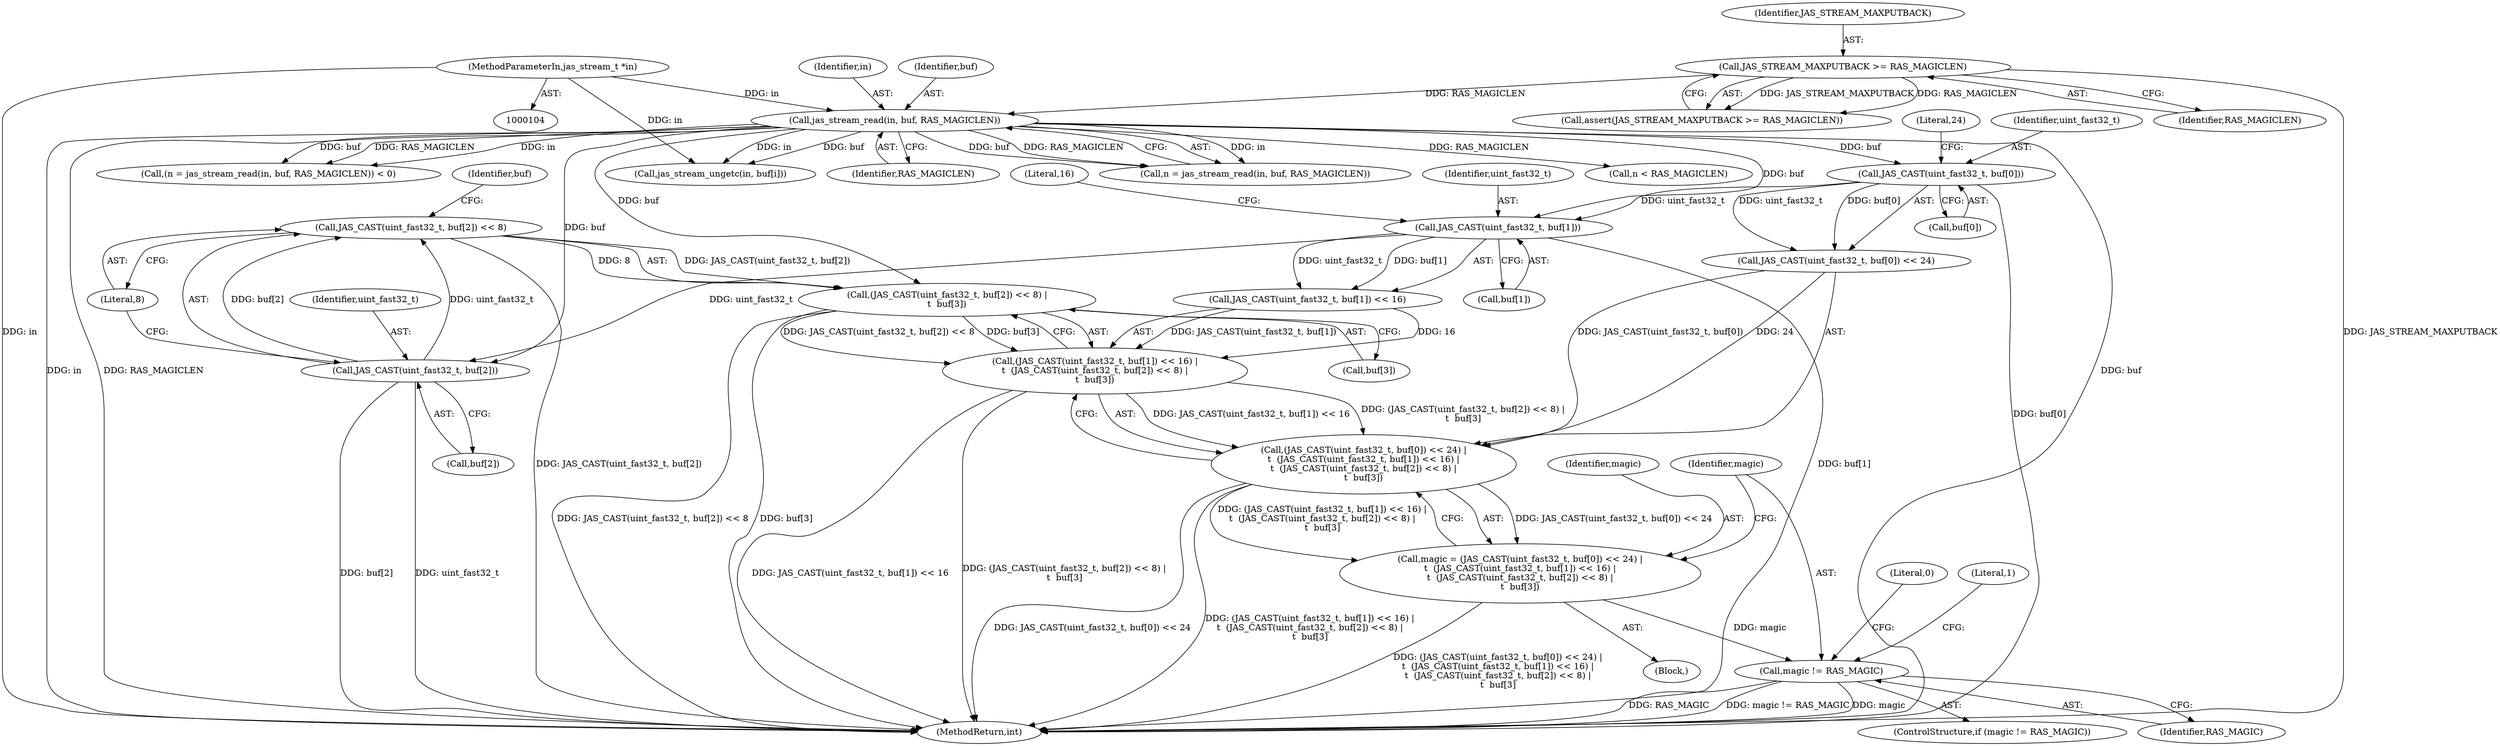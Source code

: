 digraph "0_jasper_d42b2388f7f8e0332c846675133acea151fc557a_47@array" {
"1000178" [label="(Call,(JAS_CAST(uint_fast32_t, buf[2]) << 8) |\n\t  buf[3])"];
"1000179" [label="(Call,JAS_CAST(uint_fast32_t, buf[2]) << 8)"];
"1000180" [label="(Call,JAS_CAST(uint_fast32_t, buf[2]))"];
"1000172" [label="(Call,JAS_CAST(uint_fast32_t, buf[1]))"];
"1000164" [label="(Call,JAS_CAST(uint_fast32_t, buf[0]))"];
"1000119" [label="(Call,jas_stream_read(in, buf, RAS_MAGICLEN))"];
"1000105" [label="(MethodParameterIn,jas_stream_t *in)"];
"1000112" [label="(Call,JAS_STREAM_MAXPUTBACK >= RAS_MAGICLEN)"];
"1000170" [label="(Call,(JAS_CAST(uint_fast32_t, buf[1]) << 16) |\n\t  (JAS_CAST(uint_fast32_t, buf[2]) << 8) |\n\t  buf[3])"];
"1000162" [label="(Call,(JAS_CAST(uint_fast32_t, buf[0]) << 24) |\n\t  (JAS_CAST(uint_fast32_t, buf[1]) << 16) |\n\t  (JAS_CAST(uint_fast32_t, buf[2]) << 8) |\n\t  buf[3])"];
"1000160" [label="(Call,magic = (JAS_CAST(uint_fast32_t, buf[0]) << 24) |\n\t  (JAS_CAST(uint_fast32_t, buf[1]) << 16) |\n\t  (JAS_CAST(uint_fast32_t, buf[2]) << 8) |\n\t  buf[3])"];
"1000190" [label="(Call,magic != RAS_MAGIC)"];
"1000120" [label="(Identifier,in)"];
"1000171" [label="(Call,JAS_CAST(uint_fast32_t, buf[1]) << 16)"];
"1000121" [label="(Identifier,buf)"];
"1000162" [label="(Call,(JAS_CAST(uint_fast32_t, buf[0]) << 24) |\n\t  (JAS_CAST(uint_fast32_t, buf[1]) << 16) |\n\t  (JAS_CAST(uint_fast32_t, buf[2]) << 8) |\n\t  buf[3])"];
"1000153" [label="(Call,n < RAS_MAGICLEN)"];
"1000160" [label="(Call,magic = (JAS_CAST(uint_fast32_t, buf[0]) << 24) |\n\t  (JAS_CAST(uint_fast32_t, buf[1]) << 16) |\n\t  (JAS_CAST(uint_fast32_t, buf[2]) << 8) |\n\t  buf[3])"];
"1000198" [label="(Literal,0)"];
"1000165" [label="(Identifier,uint_fast32_t)"];
"1000164" [label="(Call,JAS_CAST(uint_fast32_t, buf[0]))"];
"1000122" [label="(Identifier,RAS_MAGICLEN)"];
"1000180" [label="(Call,JAS_CAST(uint_fast32_t, buf[2]))"];
"1000189" [label="(ControlStructure,if (magic != RAS_MAGIC))"];
"1000177" [label="(Literal,16)"];
"1000192" [label="(Identifier,RAS_MAGIC)"];
"1000178" [label="(Call,(JAS_CAST(uint_fast32_t, buf[2]) << 8) |\n\t  buf[3])"];
"1000119" [label="(Call,jas_stream_read(in, buf, RAS_MAGICLEN))"];
"1000112" [label="(Call,JAS_STREAM_MAXPUTBACK >= RAS_MAGICLEN)"];
"1000105" [label="(MethodParameterIn,jas_stream_t *in)"];
"1000182" [label="(Call,buf[2])"];
"1000114" [label="(Identifier,RAS_MAGICLEN)"];
"1000163" [label="(Call,JAS_CAST(uint_fast32_t, buf[0]) << 24)"];
"1000170" [label="(Call,(JAS_CAST(uint_fast32_t, buf[1]) << 16) |\n\t  (JAS_CAST(uint_fast32_t, buf[2]) << 8) |\n\t  buf[3])"];
"1000186" [label="(Call,buf[3])"];
"1000161" [label="(Identifier,magic)"];
"1000190" [label="(Call,magic != RAS_MAGIC)"];
"1000191" [label="(Identifier,magic)"];
"1000166" [label="(Call,buf[0])"];
"1000187" [label="(Identifier,buf)"];
"1000106" [label="(Block,)"];
"1000173" [label="(Identifier,uint_fast32_t)"];
"1000116" [label="(Call,(n = jas_stream_read(in, buf, RAS_MAGICLEN)) < 0)"];
"1000179" [label="(Call,JAS_CAST(uint_fast32_t, buf[2]) << 8)"];
"1000199" [label="(MethodReturn,int)"];
"1000111" [label="(Call,assert(JAS_STREAM_MAXPUTBACK >= RAS_MAGICLEN))"];
"1000113" [label="(Identifier,JAS_STREAM_MAXPUTBACK)"];
"1000169" [label="(Literal,24)"];
"1000172" [label="(Call,JAS_CAST(uint_fast32_t, buf[1]))"];
"1000142" [label="(Call,jas_stream_ungetc(in, buf[i]))"];
"1000117" [label="(Call,n = jas_stream_read(in, buf, RAS_MAGICLEN))"];
"1000196" [label="(Literal,1)"];
"1000181" [label="(Identifier,uint_fast32_t)"];
"1000185" [label="(Literal,8)"];
"1000174" [label="(Call,buf[1])"];
"1000178" -> "1000170"  [label="AST: "];
"1000178" -> "1000186"  [label="CFG: "];
"1000179" -> "1000178"  [label="AST: "];
"1000186" -> "1000178"  [label="AST: "];
"1000170" -> "1000178"  [label="CFG: "];
"1000178" -> "1000199"  [label="DDG: JAS_CAST(uint_fast32_t, buf[2]) << 8"];
"1000178" -> "1000199"  [label="DDG: buf[3]"];
"1000178" -> "1000170"  [label="DDG: JAS_CAST(uint_fast32_t, buf[2]) << 8"];
"1000178" -> "1000170"  [label="DDG: buf[3]"];
"1000179" -> "1000178"  [label="DDG: JAS_CAST(uint_fast32_t, buf[2])"];
"1000179" -> "1000178"  [label="DDG: 8"];
"1000119" -> "1000178"  [label="DDG: buf"];
"1000179" -> "1000185"  [label="CFG: "];
"1000180" -> "1000179"  [label="AST: "];
"1000185" -> "1000179"  [label="AST: "];
"1000187" -> "1000179"  [label="CFG: "];
"1000179" -> "1000199"  [label="DDG: JAS_CAST(uint_fast32_t, buf[2])"];
"1000180" -> "1000179"  [label="DDG: uint_fast32_t"];
"1000180" -> "1000179"  [label="DDG: buf[2]"];
"1000180" -> "1000182"  [label="CFG: "];
"1000181" -> "1000180"  [label="AST: "];
"1000182" -> "1000180"  [label="AST: "];
"1000185" -> "1000180"  [label="CFG: "];
"1000180" -> "1000199"  [label="DDG: uint_fast32_t"];
"1000180" -> "1000199"  [label="DDG: buf[2]"];
"1000172" -> "1000180"  [label="DDG: uint_fast32_t"];
"1000119" -> "1000180"  [label="DDG: buf"];
"1000172" -> "1000171"  [label="AST: "];
"1000172" -> "1000174"  [label="CFG: "];
"1000173" -> "1000172"  [label="AST: "];
"1000174" -> "1000172"  [label="AST: "];
"1000177" -> "1000172"  [label="CFG: "];
"1000172" -> "1000199"  [label="DDG: buf[1]"];
"1000172" -> "1000171"  [label="DDG: uint_fast32_t"];
"1000172" -> "1000171"  [label="DDG: buf[1]"];
"1000164" -> "1000172"  [label="DDG: uint_fast32_t"];
"1000119" -> "1000172"  [label="DDG: buf"];
"1000164" -> "1000163"  [label="AST: "];
"1000164" -> "1000166"  [label="CFG: "];
"1000165" -> "1000164"  [label="AST: "];
"1000166" -> "1000164"  [label="AST: "];
"1000169" -> "1000164"  [label="CFG: "];
"1000164" -> "1000199"  [label="DDG: buf[0]"];
"1000164" -> "1000163"  [label="DDG: uint_fast32_t"];
"1000164" -> "1000163"  [label="DDG: buf[0]"];
"1000119" -> "1000164"  [label="DDG: buf"];
"1000119" -> "1000117"  [label="AST: "];
"1000119" -> "1000122"  [label="CFG: "];
"1000120" -> "1000119"  [label="AST: "];
"1000121" -> "1000119"  [label="AST: "];
"1000122" -> "1000119"  [label="AST: "];
"1000117" -> "1000119"  [label="CFG: "];
"1000119" -> "1000199"  [label="DDG: buf"];
"1000119" -> "1000199"  [label="DDG: in"];
"1000119" -> "1000199"  [label="DDG: RAS_MAGICLEN"];
"1000119" -> "1000116"  [label="DDG: in"];
"1000119" -> "1000116"  [label="DDG: buf"];
"1000119" -> "1000116"  [label="DDG: RAS_MAGICLEN"];
"1000119" -> "1000117"  [label="DDG: in"];
"1000119" -> "1000117"  [label="DDG: buf"];
"1000119" -> "1000117"  [label="DDG: RAS_MAGICLEN"];
"1000105" -> "1000119"  [label="DDG: in"];
"1000112" -> "1000119"  [label="DDG: RAS_MAGICLEN"];
"1000119" -> "1000142"  [label="DDG: in"];
"1000119" -> "1000142"  [label="DDG: buf"];
"1000119" -> "1000153"  [label="DDG: RAS_MAGICLEN"];
"1000105" -> "1000104"  [label="AST: "];
"1000105" -> "1000199"  [label="DDG: in"];
"1000105" -> "1000142"  [label="DDG: in"];
"1000112" -> "1000111"  [label="AST: "];
"1000112" -> "1000114"  [label="CFG: "];
"1000113" -> "1000112"  [label="AST: "];
"1000114" -> "1000112"  [label="AST: "];
"1000111" -> "1000112"  [label="CFG: "];
"1000112" -> "1000199"  [label="DDG: JAS_STREAM_MAXPUTBACK"];
"1000112" -> "1000111"  [label="DDG: JAS_STREAM_MAXPUTBACK"];
"1000112" -> "1000111"  [label="DDG: RAS_MAGICLEN"];
"1000170" -> "1000162"  [label="AST: "];
"1000171" -> "1000170"  [label="AST: "];
"1000162" -> "1000170"  [label="CFG: "];
"1000170" -> "1000199"  [label="DDG: (JAS_CAST(uint_fast32_t, buf[2]) << 8) |\n\t  buf[3]"];
"1000170" -> "1000199"  [label="DDG: JAS_CAST(uint_fast32_t, buf[1]) << 16"];
"1000170" -> "1000162"  [label="DDG: JAS_CAST(uint_fast32_t, buf[1]) << 16"];
"1000170" -> "1000162"  [label="DDG: (JAS_CAST(uint_fast32_t, buf[2]) << 8) |\n\t  buf[3]"];
"1000171" -> "1000170"  [label="DDG: JAS_CAST(uint_fast32_t, buf[1])"];
"1000171" -> "1000170"  [label="DDG: 16"];
"1000162" -> "1000160"  [label="AST: "];
"1000163" -> "1000162"  [label="AST: "];
"1000160" -> "1000162"  [label="CFG: "];
"1000162" -> "1000199"  [label="DDG: (JAS_CAST(uint_fast32_t, buf[1]) << 16) |\n\t  (JAS_CAST(uint_fast32_t, buf[2]) << 8) |\n\t  buf[3]"];
"1000162" -> "1000199"  [label="DDG: JAS_CAST(uint_fast32_t, buf[0]) << 24"];
"1000162" -> "1000160"  [label="DDG: JAS_CAST(uint_fast32_t, buf[0]) << 24"];
"1000162" -> "1000160"  [label="DDG: (JAS_CAST(uint_fast32_t, buf[1]) << 16) |\n\t  (JAS_CAST(uint_fast32_t, buf[2]) << 8) |\n\t  buf[3]"];
"1000163" -> "1000162"  [label="DDG: JAS_CAST(uint_fast32_t, buf[0])"];
"1000163" -> "1000162"  [label="DDG: 24"];
"1000160" -> "1000106"  [label="AST: "];
"1000161" -> "1000160"  [label="AST: "];
"1000191" -> "1000160"  [label="CFG: "];
"1000160" -> "1000199"  [label="DDG: (JAS_CAST(uint_fast32_t, buf[0]) << 24) |\n\t  (JAS_CAST(uint_fast32_t, buf[1]) << 16) |\n\t  (JAS_CAST(uint_fast32_t, buf[2]) << 8) |\n\t  buf[3]"];
"1000160" -> "1000190"  [label="DDG: magic"];
"1000190" -> "1000189"  [label="AST: "];
"1000190" -> "1000192"  [label="CFG: "];
"1000191" -> "1000190"  [label="AST: "];
"1000192" -> "1000190"  [label="AST: "];
"1000196" -> "1000190"  [label="CFG: "];
"1000198" -> "1000190"  [label="CFG: "];
"1000190" -> "1000199"  [label="DDG: magic != RAS_MAGIC"];
"1000190" -> "1000199"  [label="DDG: magic"];
"1000190" -> "1000199"  [label="DDG: RAS_MAGIC"];
}
